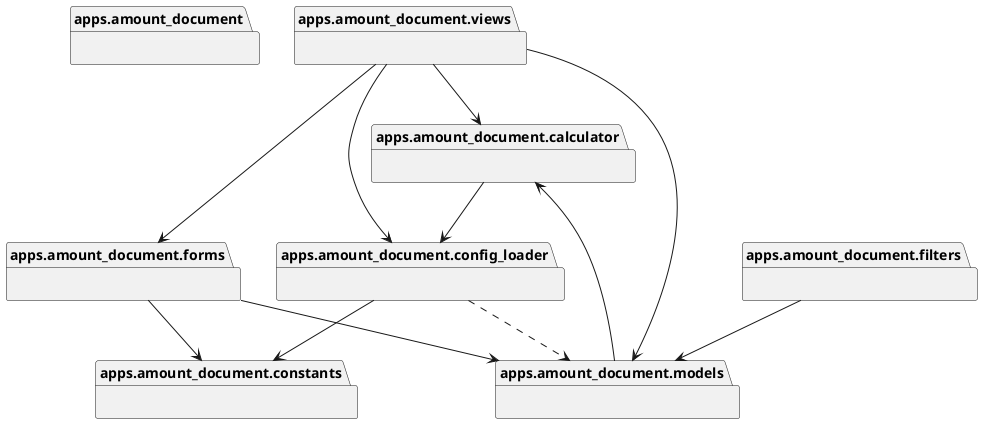@startuml packages_amount_document
set namespaceSeparator none
package "apps.amount_document" as apps.amount_document {
}
package "apps.amount_document.calculator" as apps.amount_document.calculator {
}
package "apps.amount_document.config_loader" as apps.amount_document.config_loader {
}
package "apps.amount_document.constants" as apps.amount_document.constants {
}
package "apps.amount_document.filters" as apps.amount_document.filters {
}
package "apps.amount_document.forms" as apps.amount_document.forms {
}
package "apps.amount_document.models" as apps.amount_document.models {
}
package "apps.amount_document.views" as apps.amount_document.views {
}
apps.amount_document.calculator --> apps.amount_document.config_loader
apps.amount_document.config_loader --> apps.amount_document.constants
apps.amount_document.filters --> apps.amount_document.models
apps.amount_document.forms --> apps.amount_document.constants
apps.amount_document.forms --> apps.amount_document.models
apps.amount_document.models --> apps.amount_document.calculator
apps.amount_document.views --> apps.amount_document.calculator
apps.amount_document.views --> apps.amount_document.config_loader
apps.amount_document.views --> apps.amount_document.forms
apps.amount_document.views --> apps.amount_document.models
apps.amount_document.config_loader ..> apps.amount_document.models
@enduml
